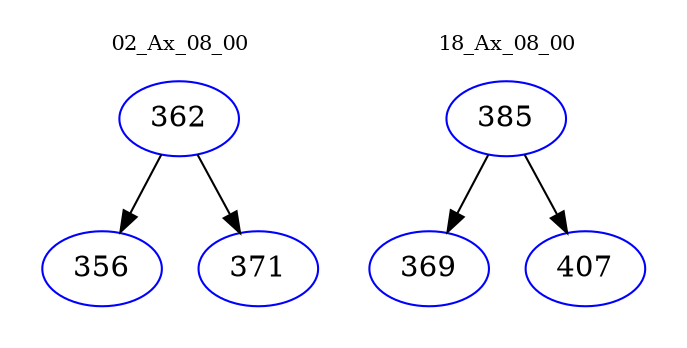 digraph{
subgraph cluster_0 {
color = white
label = "02_Ax_08_00";
fontsize=10;
T0_362 [label="362", color="blue"]
T0_362 -> T0_356 [color="black"]
T0_356 [label="356", color="blue"]
T0_362 -> T0_371 [color="black"]
T0_371 [label="371", color="blue"]
}
subgraph cluster_1 {
color = white
label = "18_Ax_08_00";
fontsize=10;
T1_385 [label="385", color="blue"]
T1_385 -> T1_369 [color="black"]
T1_369 [label="369", color="blue"]
T1_385 -> T1_407 [color="black"]
T1_407 [label="407", color="blue"]
}
}
